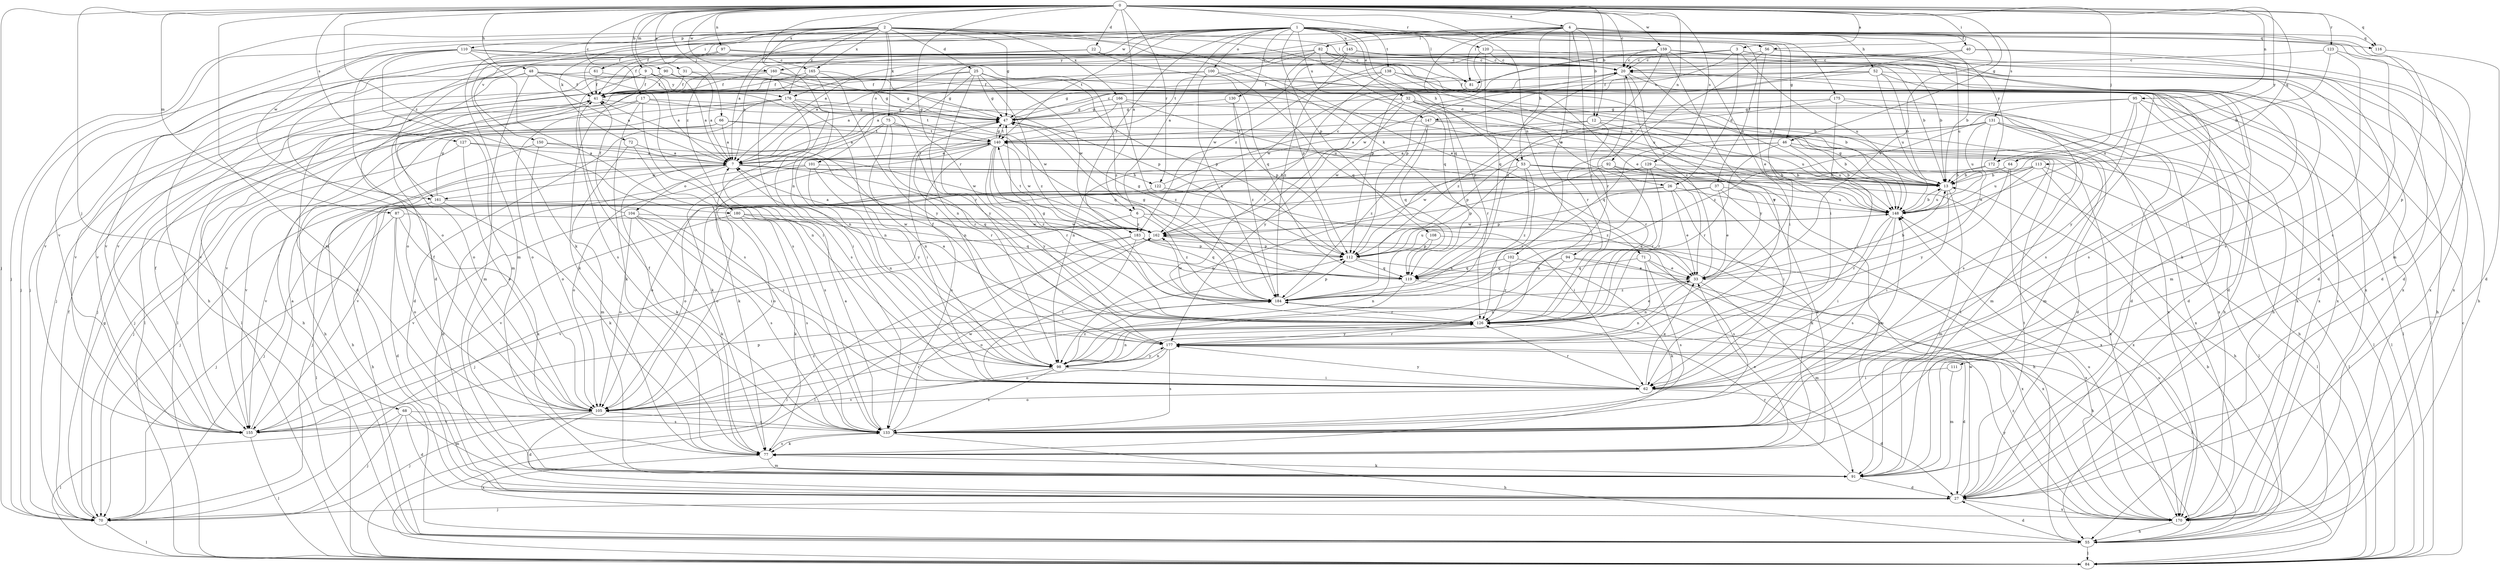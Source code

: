 strict digraph  {
0;
1;
2;
3;
4;
6;
7;
9;
12;
13;
17;
20;
22;
25;
26;
27;
31;
32;
33;
37;
40;
41;
46;
47;
48;
52;
53;
55;
56;
61;
62;
64;
66;
68;
70;
71;
72;
75;
77;
81;
82;
84;
87;
90;
91;
92;
94;
95;
97;
98;
100;
101;
102;
104;
105;
108;
110;
111;
112;
113;
116;
119;
120;
122;
123;
126;
127;
129;
130;
131;
133;
138;
140;
145;
147;
148;
150;
155;
159;
160;
161;
162;
165;
166;
170;
172;
175;
176;
177;
180;
183;
184;
0 -> 3  [label=a];
0 -> 4  [label=a];
0 -> 6  [label=a];
0 -> 9  [label=b];
0 -> 12  [label=b];
0 -> 17  [label=c];
0 -> 20  [label=c];
0 -> 22  [label=d];
0 -> 31  [label=e];
0 -> 46  [label=g];
0 -> 48  [label=h];
0 -> 56  [label=i];
0 -> 64  [label=j];
0 -> 66  [label=j];
0 -> 68  [label=j];
0 -> 70  [label=j];
0 -> 87  [label=m];
0 -> 90  [label=m];
0 -> 91  [label=m];
0 -> 92  [label=n];
0 -> 94  [label=n];
0 -> 95  [label=n];
0 -> 97  [label=n];
0 -> 98  [label=n];
0 -> 113  [label=q];
0 -> 116  [label=q];
0 -> 120  [label=r];
0 -> 122  [label=r];
0 -> 123  [label=r];
0 -> 126  [label=r];
0 -> 127  [label=s];
0 -> 129  [label=s];
0 -> 159  [label=w];
0 -> 160  [label=w];
0 -> 165  [label=x];
0 -> 172  [label=y];
0 -> 180  [label=z];
1 -> 6  [label=a];
1 -> 32  [label=e];
1 -> 37  [label=f];
1 -> 40  [label=f];
1 -> 46  [label=g];
1 -> 52  [label=h];
1 -> 53  [label=h];
1 -> 56  [label=i];
1 -> 61  [label=i];
1 -> 62  [label=i];
1 -> 70  [label=j];
1 -> 81  [label=l];
1 -> 100  [label=o];
1 -> 108  [label=p];
1 -> 116  [label=q];
1 -> 130  [label=s];
1 -> 138  [label=t];
1 -> 140  [label=t];
1 -> 145  [label=u];
1 -> 147  [label=u];
1 -> 150  [label=v];
1 -> 155  [label=v];
1 -> 160  [label=w];
1 -> 161  [label=w];
1 -> 172  [label=y];
1 -> 175  [label=y];
1 -> 176  [label=y];
1 -> 180  [label=z];
1 -> 183  [label=z];
2 -> 7  [label=a];
2 -> 25  [label=d];
2 -> 26  [label=d];
2 -> 33  [label=e];
2 -> 41  [label=f];
2 -> 47  [label=g];
2 -> 71  [label=k];
2 -> 72  [label=k];
2 -> 75  [label=k];
2 -> 77  [label=k];
2 -> 81  [label=l];
2 -> 91  [label=m];
2 -> 101  [label=o];
2 -> 110  [label=p];
2 -> 165  [label=x];
2 -> 166  [label=x];
2 -> 176  [label=y];
3 -> 20  [label=c];
3 -> 26  [label=d];
3 -> 27  [label=d];
3 -> 77  [label=k];
3 -> 81  [label=l];
3 -> 147  [label=u];
3 -> 148  [label=u];
3 -> 161  [label=w];
3 -> 170  [label=x];
3 -> 183  [label=z];
4 -> 7  [label=a];
4 -> 12  [label=b];
4 -> 33  [label=e];
4 -> 41  [label=f];
4 -> 53  [label=h];
4 -> 81  [label=l];
4 -> 82  [label=l];
4 -> 91  [label=m];
4 -> 102  [label=o];
4 -> 111  [label=p];
4 -> 116  [label=q];
4 -> 119  [label=q];
4 -> 126  [label=r];
4 -> 131  [label=s];
4 -> 133  [label=s];
6 -> 33  [label=e];
6 -> 70  [label=j];
6 -> 183  [label=z];
6 -> 184  [label=z];
7 -> 13  [label=b];
7 -> 77  [label=k];
7 -> 104  [label=o];
7 -> 119  [label=q];
7 -> 140  [label=t];
7 -> 155  [label=v];
7 -> 161  [label=w];
7 -> 122  [label=h];
9 -> 7  [label=a];
9 -> 41  [label=f];
9 -> 112  [label=p];
9 -> 133  [label=s];
9 -> 148  [label=u];
9 -> 155  [label=v];
9 -> 176  [label=y];
12 -> 27  [label=d];
12 -> 126  [label=r];
12 -> 140  [label=t];
12 -> 148  [label=u];
12 -> 162  [label=w];
13 -> 47  [label=g];
13 -> 62  [label=i];
13 -> 91  [label=m];
13 -> 148  [label=u];
17 -> 47  [label=g];
17 -> 55  [label=h];
17 -> 77  [label=k];
17 -> 98  [label=n];
17 -> 105  [label=o];
17 -> 140  [label=t];
20 -> 41  [label=f];
20 -> 126  [label=r];
20 -> 133  [label=s];
20 -> 170  [label=x];
20 -> 177  [label=y];
20 -> 184  [label=z];
22 -> 7  [label=a];
22 -> 20  [label=c];
22 -> 55  [label=h];
22 -> 119  [label=q];
25 -> 41  [label=f];
25 -> 47  [label=g];
25 -> 70  [label=j];
25 -> 112  [label=p];
25 -> 133  [label=s];
25 -> 162  [label=w];
25 -> 177  [label=y];
25 -> 184  [label=z];
26 -> 33  [label=e];
26 -> 70  [label=j];
26 -> 77  [label=k];
26 -> 105  [label=o];
26 -> 148  [label=u];
27 -> 70  [label=j];
27 -> 140  [label=t];
27 -> 162  [label=w];
27 -> 170  [label=x];
31 -> 7  [label=a];
31 -> 41  [label=f];
31 -> 47  [label=g];
32 -> 13  [label=b];
32 -> 47  [label=g];
32 -> 98  [label=n];
32 -> 126  [label=r];
32 -> 148  [label=u];
32 -> 170  [label=x];
32 -> 177  [label=y];
33 -> 13  [label=b];
33 -> 20  [label=c];
33 -> 91  [label=m];
33 -> 98  [label=n];
33 -> 184  [label=z];
37 -> 33  [label=e];
37 -> 55  [label=h];
37 -> 105  [label=o];
37 -> 112  [label=p];
37 -> 148  [label=u];
40 -> 20  [label=c];
40 -> 27  [label=d];
40 -> 55  [label=h];
40 -> 162  [label=w];
41 -> 47  [label=g];
41 -> 105  [label=o];
46 -> 7  [label=a];
46 -> 13  [label=b];
46 -> 84  [label=l];
46 -> 112  [label=p];
46 -> 126  [label=r];
46 -> 148  [label=u];
47 -> 20  [label=c];
47 -> 62  [label=i];
47 -> 140  [label=t];
48 -> 7  [label=a];
48 -> 27  [label=d];
48 -> 41  [label=f];
48 -> 62  [label=i];
48 -> 91  [label=m];
48 -> 105  [label=o];
48 -> 126  [label=r];
52 -> 7  [label=a];
52 -> 13  [label=b];
52 -> 27  [label=d];
52 -> 41  [label=f];
52 -> 55  [label=h];
52 -> 148  [label=u];
52 -> 155  [label=v];
53 -> 13  [label=b];
53 -> 70  [label=j];
53 -> 91  [label=m];
53 -> 112  [label=p];
53 -> 126  [label=r];
53 -> 170  [label=x];
53 -> 184  [label=z];
55 -> 13  [label=b];
55 -> 27  [label=d];
55 -> 84  [label=l];
55 -> 148  [label=u];
56 -> 13  [label=b];
56 -> 20  [label=c];
56 -> 33  [label=e];
56 -> 126  [label=r];
56 -> 170  [label=x];
61 -> 41  [label=f];
61 -> 84  [label=l];
61 -> 91  [label=m];
62 -> 27  [label=d];
62 -> 33  [label=e];
62 -> 105  [label=o];
62 -> 126  [label=r];
62 -> 177  [label=y];
64 -> 13  [label=b];
64 -> 105  [label=o];
64 -> 170  [label=x];
64 -> 177  [label=y];
66 -> 7  [label=a];
66 -> 55  [label=h];
66 -> 70  [label=j];
66 -> 91  [label=m];
66 -> 140  [label=t];
68 -> 27  [label=d];
68 -> 70  [label=j];
68 -> 84  [label=l];
68 -> 91  [label=m];
68 -> 133  [label=s];
70 -> 41  [label=f];
70 -> 47  [label=g];
70 -> 84  [label=l];
71 -> 33  [label=e];
71 -> 98  [label=n];
71 -> 119  [label=q];
71 -> 133  [label=s];
71 -> 170  [label=x];
72 -> 7  [label=a];
72 -> 91  [label=m];
72 -> 133  [label=s];
75 -> 7  [label=a];
75 -> 77  [label=k];
75 -> 98  [label=n];
75 -> 119  [label=q];
75 -> 126  [label=r];
75 -> 140  [label=t];
77 -> 33  [label=e];
77 -> 91  [label=m];
77 -> 133  [label=s];
77 -> 170  [label=x];
81 -> 47  [label=g];
81 -> 84  [label=l];
81 -> 133  [label=s];
81 -> 162  [label=w];
82 -> 13  [label=b];
82 -> 20  [label=c];
82 -> 33  [label=e];
82 -> 62  [label=i];
82 -> 70  [label=j];
82 -> 98  [label=n];
82 -> 112  [label=p];
82 -> 119  [label=q];
82 -> 140  [label=t];
84 -> 20  [label=c];
87 -> 27  [label=d];
87 -> 70  [label=j];
87 -> 77  [label=k];
87 -> 105  [label=o];
87 -> 162  [label=w];
90 -> 7  [label=a];
90 -> 13  [label=b];
90 -> 41  [label=f];
90 -> 155  [label=v];
90 -> 170  [label=x];
91 -> 27  [label=d];
91 -> 77  [label=k];
91 -> 126  [label=r];
91 -> 140  [label=t];
92 -> 13  [label=b];
92 -> 77  [label=k];
92 -> 98  [label=n];
92 -> 126  [label=r];
92 -> 155  [label=v];
94 -> 33  [label=e];
94 -> 98  [label=n];
94 -> 119  [label=q];
94 -> 170  [label=x];
95 -> 27  [label=d];
95 -> 47  [label=g];
95 -> 84  [label=l];
95 -> 148  [label=u];
95 -> 177  [label=y];
95 -> 184  [label=z];
97 -> 20  [label=c];
97 -> 41  [label=f];
97 -> 148  [label=u];
97 -> 155  [label=v];
98 -> 62  [label=i];
98 -> 133  [label=s];
98 -> 155  [label=v];
98 -> 177  [label=y];
98 -> 184  [label=z];
100 -> 41  [label=f];
100 -> 55  [label=h];
100 -> 84  [label=l];
100 -> 119  [label=q];
100 -> 184  [label=z];
101 -> 13  [label=b];
101 -> 27  [label=d];
101 -> 98  [label=n];
101 -> 105  [label=o];
101 -> 177  [label=y];
102 -> 77  [label=k];
102 -> 119  [label=q];
102 -> 126  [label=r];
104 -> 41  [label=f];
104 -> 62  [label=i];
104 -> 77  [label=k];
104 -> 105  [label=o];
104 -> 133  [label=s];
104 -> 155  [label=v];
104 -> 162  [label=w];
105 -> 27  [label=d];
105 -> 41  [label=f];
105 -> 70  [label=j];
105 -> 126  [label=r];
105 -> 133  [label=s];
105 -> 155  [label=v];
105 -> 184  [label=z];
108 -> 98  [label=n];
108 -> 112  [label=p];
108 -> 170  [label=x];
110 -> 20  [label=c];
110 -> 27  [label=d];
110 -> 70  [label=j];
110 -> 91  [label=m];
110 -> 133  [label=s];
110 -> 155  [label=v];
110 -> 170  [label=x];
110 -> 184  [label=z];
111 -> 62  [label=i];
111 -> 91  [label=m];
112 -> 33  [label=e];
112 -> 47  [label=g];
112 -> 119  [label=q];
112 -> 148  [label=u];
113 -> 13  [label=b];
113 -> 55  [label=h];
113 -> 84  [label=l];
113 -> 98  [label=n];
113 -> 105  [label=o];
113 -> 148  [label=u];
116 -> 27  [label=d];
119 -> 47  [label=g];
119 -> 55  [label=h];
119 -> 105  [label=o];
120 -> 20  [label=c];
120 -> 62  [label=i];
120 -> 112  [label=p];
120 -> 119  [label=q];
122 -> 20  [label=c];
122 -> 62  [label=i];
122 -> 105  [label=o];
123 -> 13  [label=b];
123 -> 20  [label=c];
123 -> 27  [label=d];
123 -> 133  [label=s];
126 -> 7  [label=a];
126 -> 33  [label=e];
126 -> 98  [label=n];
126 -> 177  [label=y];
127 -> 7  [label=a];
127 -> 70  [label=j];
127 -> 105  [label=o];
127 -> 126  [label=r];
129 -> 13  [label=b];
129 -> 62  [label=i];
129 -> 126  [label=r];
129 -> 162  [label=w];
129 -> 184  [label=z];
130 -> 47  [label=g];
130 -> 112  [label=p];
130 -> 184  [label=z];
131 -> 7  [label=a];
131 -> 33  [label=e];
131 -> 55  [label=h];
131 -> 84  [label=l];
131 -> 119  [label=q];
131 -> 140  [label=t];
131 -> 148  [label=u];
131 -> 170  [label=x];
133 -> 7  [label=a];
133 -> 41  [label=f];
133 -> 55  [label=h];
133 -> 77  [label=k];
133 -> 148  [label=u];
133 -> 162  [label=w];
138 -> 7  [label=a];
138 -> 41  [label=f];
138 -> 55  [label=h];
138 -> 126  [label=r];
138 -> 148  [label=u];
138 -> 170  [label=x];
140 -> 7  [label=a];
140 -> 47  [label=g];
140 -> 55  [label=h];
140 -> 77  [label=k];
140 -> 126  [label=r];
140 -> 133  [label=s];
140 -> 162  [label=w];
140 -> 170  [label=x];
140 -> 177  [label=y];
140 -> 184  [label=z];
145 -> 7  [label=a];
145 -> 20  [label=c];
145 -> 148  [label=u];
145 -> 162  [label=w];
145 -> 170  [label=x];
145 -> 184  [label=z];
147 -> 84  [label=l];
147 -> 91  [label=m];
147 -> 119  [label=q];
147 -> 140  [label=t];
147 -> 184  [label=z];
148 -> 13  [label=b];
148 -> 62  [label=i];
148 -> 126  [label=r];
148 -> 133  [label=s];
148 -> 162  [label=w];
150 -> 7  [label=a];
150 -> 105  [label=o];
150 -> 155  [label=v];
150 -> 162  [label=w];
155 -> 7  [label=a];
155 -> 41  [label=f];
155 -> 84  [label=l];
155 -> 112  [label=p];
159 -> 13  [label=b];
159 -> 20  [label=c];
159 -> 62  [label=i];
159 -> 105  [label=o];
159 -> 112  [label=p];
159 -> 148  [label=u];
159 -> 155  [label=v];
159 -> 177  [label=y];
159 -> 184  [label=z];
160 -> 13  [label=b];
160 -> 41  [label=f];
160 -> 47  [label=g];
160 -> 84  [label=l];
160 -> 133  [label=s];
161 -> 47  [label=g];
161 -> 55  [label=h];
161 -> 62  [label=i];
161 -> 77  [label=k];
161 -> 84  [label=l];
162 -> 7  [label=a];
162 -> 84  [label=l];
162 -> 112  [label=p];
162 -> 140  [label=t];
165 -> 41  [label=f];
165 -> 47  [label=g];
165 -> 77  [label=k];
165 -> 98  [label=n];
165 -> 177  [label=y];
166 -> 47  [label=g];
166 -> 98  [label=n];
166 -> 148  [label=u];
166 -> 170  [label=x];
166 -> 184  [label=z];
170 -> 55  [label=h];
170 -> 148  [label=u];
170 -> 177  [label=y];
170 -> 184  [label=z];
172 -> 13  [label=b];
172 -> 70  [label=j];
172 -> 84  [label=l];
175 -> 27  [label=d];
175 -> 47  [label=g];
175 -> 62  [label=i];
175 -> 112  [label=p];
175 -> 133  [label=s];
176 -> 27  [label=d];
176 -> 47  [label=g];
176 -> 62  [label=i];
176 -> 70  [label=j];
176 -> 98  [label=n];
176 -> 155  [label=v];
176 -> 162  [label=w];
177 -> 27  [label=d];
177 -> 41  [label=f];
177 -> 98  [label=n];
177 -> 105  [label=o];
177 -> 126  [label=r];
177 -> 133  [label=s];
180 -> 77  [label=k];
180 -> 119  [label=q];
180 -> 133  [label=s];
180 -> 155  [label=v];
180 -> 162  [label=w];
183 -> 62  [label=i];
183 -> 84  [label=l];
183 -> 112  [label=p];
183 -> 119  [label=q];
183 -> 133  [label=s];
183 -> 155  [label=v];
184 -> 47  [label=g];
184 -> 84  [label=l];
184 -> 112  [label=p];
184 -> 126  [label=r];
184 -> 162  [label=w];
}
